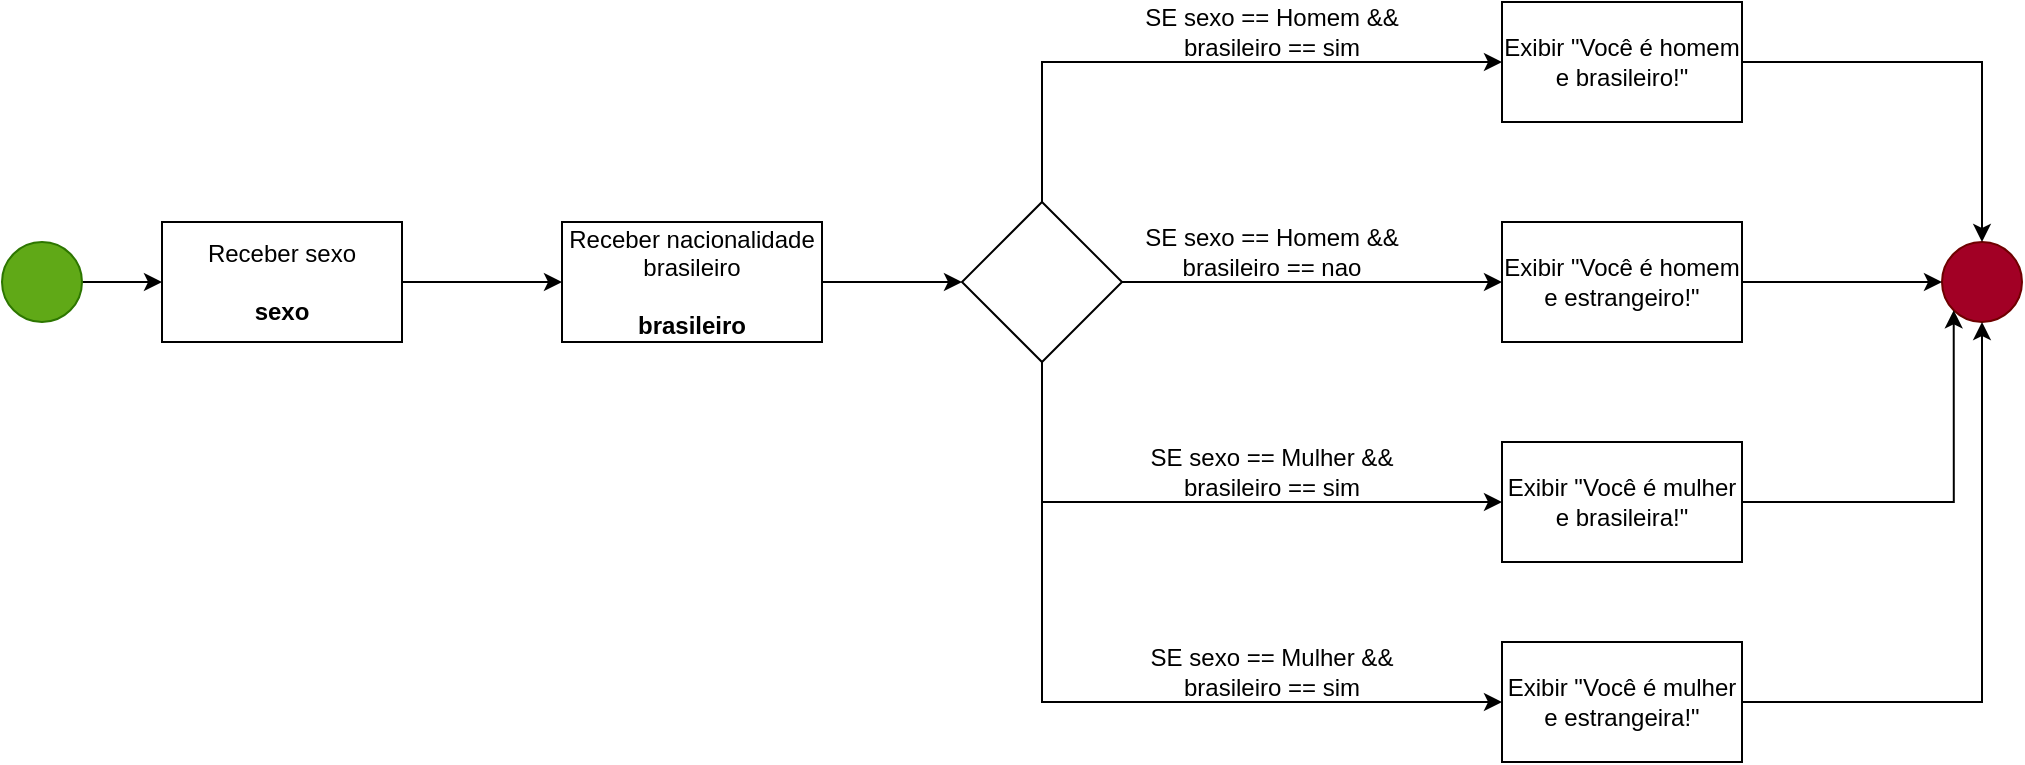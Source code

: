 <mxfile version="26.0.16">
  <diagram id="C5RBs43oDa-KdzZeNtuy" name="Page-1">
    <mxGraphModel dx="1434" dy="836" grid="1" gridSize="10" guides="1" tooltips="1" connect="1" arrows="1" fold="1" page="1" pageScale="1" pageWidth="827" pageHeight="1169" math="0" shadow="0">
      <root>
        <mxCell id="WIyWlLk6GJQsqaUBKTNV-0" />
        <mxCell id="WIyWlLk6GJQsqaUBKTNV-1" parent="WIyWlLk6GJQsqaUBKTNV-0" />
        <mxCell id="DaCaSakMD2qxij1LOMQt-2" value="" style="edgeStyle=orthogonalEdgeStyle;rounded=0;orthogonalLoop=1;jettySize=auto;html=1;" edge="1" parent="WIyWlLk6GJQsqaUBKTNV-1" source="DaCaSakMD2qxij1LOMQt-0" target="DaCaSakMD2qxij1LOMQt-1">
          <mxGeometry relative="1" as="geometry" />
        </mxCell>
        <mxCell id="DaCaSakMD2qxij1LOMQt-0" value="" style="ellipse;whiteSpace=wrap;html=1;aspect=fixed;fillColor=#60a917;fontColor=#ffffff;strokeColor=#2D7600;" vertex="1" parent="WIyWlLk6GJQsqaUBKTNV-1">
          <mxGeometry x="40" y="320" width="40" height="40" as="geometry" />
        </mxCell>
        <mxCell id="DaCaSakMD2qxij1LOMQt-14" value="" style="edgeStyle=orthogonalEdgeStyle;rounded=0;orthogonalLoop=1;jettySize=auto;html=1;" edge="1" parent="WIyWlLk6GJQsqaUBKTNV-1" source="DaCaSakMD2qxij1LOMQt-1" target="DaCaSakMD2qxij1LOMQt-13">
          <mxGeometry relative="1" as="geometry" />
        </mxCell>
        <mxCell id="DaCaSakMD2qxij1LOMQt-1" value="Receber sexo&lt;div&gt;&lt;br&gt;&lt;/div&gt;&lt;div&gt;&lt;b&gt;sexo&lt;/b&gt;&lt;/div&gt;" style="whiteSpace=wrap;html=1;" vertex="1" parent="WIyWlLk6GJQsqaUBKTNV-1">
          <mxGeometry x="120" y="310" width="120" height="60" as="geometry" />
        </mxCell>
        <mxCell id="DaCaSakMD2qxij1LOMQt-3" value="" style="ellipse;whiteSpace=wrap;html=1;aspect=fixed;fillColor=#a20025;fontColor=#ffffff;strokeColor=#6F0000;" vertex="1" parent="WIyWlLk6GJQsqaUBKTNV-1">
          <mxGeometry x="1010" y="320" width="40" height="40" as="geometry" />
        </mxCell>
        <mxCell id="DaCaSakMD2qxij1LOMQt-9" value="" style="edgeStyle=orthogonalEdgeStyle;rounded=0;orthogonalLoop=1;jettySize=auto;html=1;" edge="1" parent="WIyWlLk6GJQsqaUBKTNV-1" source="DaCaSakMD2qxij1LOMQt-6" target="DaCaSakMD2qxij1LOMQt-8">
          <mxGeometry relative="1" as="geometry">
            <Array as="points">
              <mxPoint x="560" y="230" />
            </Array>
          </mxGeometry>
        </mxCell>
        <mxCell id="DaCaSakMD2qxij1LOMQt-11" value="" style="edgeStyle=orthogonalEdgeStyle;rounded=0;orthogonalLoop=1;jettySize=auto;html=1;" edge="1" parent="WIyWlLk6GJQsqaUBKTNV-1" source="DaCaSakMD2qxij1LOMQt-6" target="DaCaSakMD2qxij1LOMQt-10">
          <mxGeometry relative="1" as="geometry">
            <Array as="points">
              <mxPoint x="560" y="450" />
            </Array>
          </mxGeometry>
        </mxCell>
        <mxCell id="DaCaSakMD2qxij1LOMQt-24" value="" style="edgeStyle=orthogonalEdgeStyle;rounded=0;orthogonalLoop=1;jettySize=auto;html=1;" edge="1" parent="WIyWlLk6GJQsqaUBKTNV-1" source="DaCaSakMD2qxij1LOMQt-6" target="DaCaSakMD2qxij1LOMQt-22">
          <mxGeometry relative="1" as="geometry" />
        </mxCell>
        <mxCell id="DaCaSakMD2qxij1LOMQt-26" value="" style="edgeStyle=orthogonalEdgeStyle;rounded=0;orthogonalLoop=1;jettySize=auto;html=1;" edge="1" parent="WIyWlLk6GJQsqaUBKTNV-1" source="DaCaSakMD2qxij1LOMQt-6" target="DaCaSakMD2qxij1LOMQt-25">
          <mxGeometry relative="1" as="geometry">
            <Array as="points">
              <mxPoint x="560" y="550" />
            </Array>
          </mxGeometry>
        </mxCell>
        <mxCell id="DaCaSakMD2qxij1LOMQt-6" value="" style="rhombus;whiteSpace=wrap;html=1;" vertex="1" parent="WIyWlLk6GJQsqaUBKTNV-1">
          <mxGeometry x="520" y="300" width="80" height="80" as="geometry" />
        </mxCell>
        <mxCell id="DaCaSakMD2qxij1LOMQt-28" style="edgeStyle=orthogonalEdgeStyle;rounded=0;orthogonalLoop=1;jettySize=auto;html=1;entryX=0.5;entryY=0;entryDx=0;entryDy=0;" edge="1" parent="WIyWlLk6GJQsqaUBKTNV-1" source="DaCaSakMD2qxij1LOMQt-8" target="DaCaSakMD2qxij1LOMQt-3">
          <mxGeometry relative="1" as="geometry" />
        </mxCell>
        <mxCell id="DaCaSakMD2qxij1LOMQt-8" value="Exibir &quot;Você é homem e brasileiro!&quot;" style="whiteSpace=wrap;html=1;" vertex="1" parent="WIyWlLk6GJQsqaUBKTNV-1">
          <mxGeometry x="790" y="200" width="120" height="60" as="geometry" />
        </mxCell>
        <mxCell id="DaCaSakMD2qxij1LOMQt-29" style="edgeStyle=orthogonalEdgeStyle;rounded=0;orthogonalLoop=1;jettySize=auto;html=1;entryX=0;entryY=1;entryDx=0;entryDy=0;" edge="1" parent="WIyWlLk6GJQsqaUBKTNV-1" source="DaCaSakMD2qxij1LOMQt-10" target="DaCaSakMD2qxij1LOMQt-3">
          <mxGeometry relative="1" as="geometry" />
        </mxCell>
        <mxCell id="DaCaSakMD2qxij1LOMQt-10" value="Exibir &quot;Você é mulher e brasileira!&quot;" style="whiteSpace=wrap;html=1;" vertex="1" parent="WIyWlLk6GJQsqaUBKTNV-1">
          <mxGeometry x="790" y="420" width="120" height="60" as="geometry" />
        </mxCell>
        <mxCell id="DaCaSakMD2qxij1LOMQt-16" value="" style="edgeStyle=orthogonalEdgeStyle;rounded=0;orthogonalLoop=1;jettySize=auto;html=1;" edge="1" parent="WIyWlLk6GJQsqaUBKTNV-1" source="DaCaSakMD2qxij1LOMQt-13" target="DaCaSakMD2qxij1LOMQt-6">
          <mxGeometry relative="1" as="geometry" />
        </mxCell>
        <mxCell id="DaCaSakMD2qxij1LOMQt-13" value="Receber nacionalidade brasileiro&lt;div&gt;&lt;br&gt;&lt;/div&gt;&lt;div&gt;&lt;b&gt;brasileiro&lt;/b&gt;&lt;/div&gt;" style="whiteSpace=wrap;html=1;" vertex="1" parent="WIyWlLk6GJQsqaUBKTNV-1">
          <mxGeometry x="320" y="310" width="130" height="60" as="geometry" />
        </mxCell>
        <mxCell id="DaCaSakMD2qxij1LOMQt-27" style="edgeStyle=orthogonalEdgeStyle;rounded=0;orthogonalLoop=1;jettySize=auto;html=1;" edge="1" parent="WIyWlLk6GJQsqaUBKTNV-1" source="DaCaSakMD2qxij1LOMQt-22" target="DaCaSakMD2qxij1LOMQt-3">
          <mxGeometry relative="1" as="geometry" />
        </mxCell>
        <mxCell id="DaCaSakMD2qxij1LOMQt-22" value="Exibir &quot;Você é homem e estrangeiro!&quot;" style="whiteSpace=wrap;html=1;" vertex="1" parent="WIyWlLk6GJQsqaUBKTNV-1">
          <mxGeometry x="790" y="310" width="120" height="60" as="geometry" />
        </mxCell>
        <mxCell id="DaCaSakMD2qxij1LOMQt-30" style="edgeStyle=orthogonalEdgeStyle;rounded=0;orthogonalLoop=1;jettySize=auto;html=1;entryX=0.5;entryY=1;entryDx=0;entryDy=0;" edge="1" parent="WIyWlLk6GJQsqaUBKTNV-1" source="DaCaSakMD2qxij1LOMQt-25" target="DaCaSakMD2qxij1LOMQt-3">
          <mxGeometry relative="1" as="geometry" />
        </mxCell>
        <mxCell id="DaCaSakMD2qxij1LOMQt-25" value="Exibir &quot;Você é mulher e estrangeira!&quot;" style="whiteSpace=wrap;html=1;" vertex="1" parent="WIyWlLk6GJQsqaUBKTNV-1">
          <mxGeometry x="790" y="520" width="120" height="60" as="geometry" />
        </mxCell>
        <mxCell id="DaCaSakMD2qxij1LOMQt-31" value="SE sexo == Homem &amp;amp;&amp;amp; brasileiro == sim" style="text;html=1;align=center;verticalAlign=middle;whiteSpace=wrap;rounded=0;" vertex="1" parent="WIyWlLk6GJQsqaUBKTNV-1">
          <mxGeometry x="600" y="200" width="150" height="30" as="geometry" />
        </mxCell>
        <mxCell id="DaCaSakMD2qxij1LOMQt-32" value="SE sexo == Homem &amp;amp;&amp;amp; brasileiro == nao" style="text;html=1;align=center;verticalAlign=middle;whiteSpace=wrap;rounded=0;" vertex="1" parent="WIyWlLk6GJQsqaUBKTNV-1">
          <mxGeometry x="600" y="310" width="150" height="30" as="geometry" />
        </mxCell>
        <mxCell id="DaCaSakMD2qxij1LOMQt-33" value="SE sexo == Mulher &amp;amp;&amp;amp; brasileiro == sim" style="text;html=1;align=center;verticalAlign=middle;whiteSpace=wrap;rounded=0;" vertex="1" parent="WIyWlLk6GJQsqaUBKTNV-1">
          <mxGeometry x="600" y="420" width="150" height="30" as="geometry" />
        </mxCell>
        <mxCell id="DaCaSakMD2qxij1LOMQt-34" value="SE sexo == Mulher &amp;amp;&amp;amp; brasileiro == sim" style="text;html=1;align=center;verticalAlign=middle;whiteSpace=wrap;rounded=0;" vertex="1" parent="WIyWlLk6GJQsqaUBKTNV-1">
          <mxGeometry x="600" y="520" width="150" height="30" as="geometry" />
        </mxCell>
      </root>
    </mxGraphModel>
  </diagram>
</mxfile>

